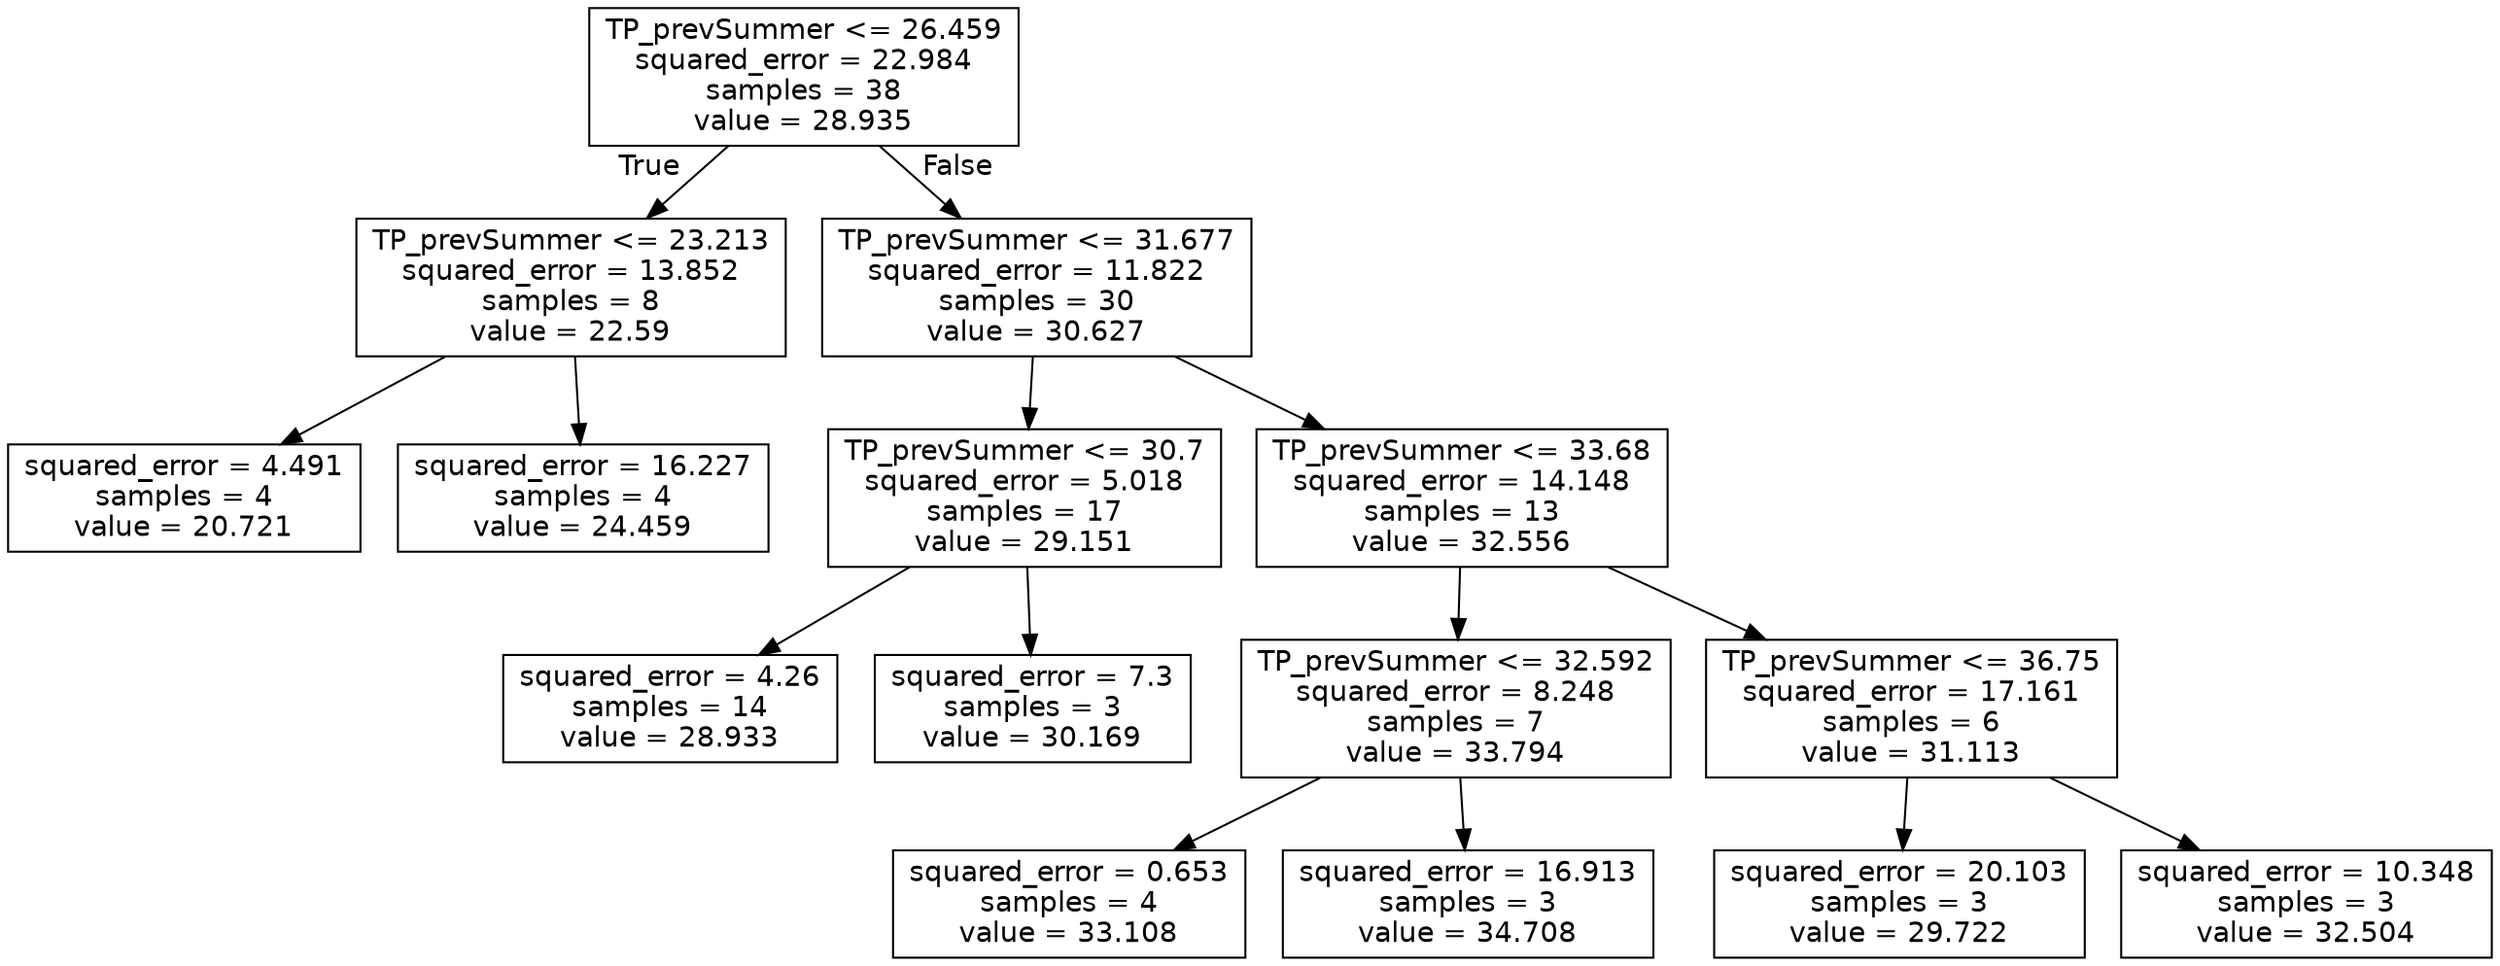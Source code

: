 digraph Tree {
node [shape=box, fontname="helvetica"] ;
edge [fontname="helvetica"] ;
0 [label="TP_prevSummer <= 26.459\nsquared_error = 22.984\nsamples = 38\nvalue = 28.935"] ;
1 [label="TP_prevSummer <= 23.213\nsquared_error = 13.852\nsamples = 8\nvalue = 22.59"] ;
0 -> 1 [labeldistance=2.5, labelangle=45, headlabel="True"] ;
5 [label="squared_error = 4.491\nsamples = 4\nvalue = 20.721"] ;
1 -> 5 ;
6 [label="squared_error = 16.227\nsamples = 4\nvalue = 24.459"] ;
1 -> 6 ;
2 [label="TP_prevSummer <= 31.677\nsquared_error = 11.822\nsamples = 30\nvalue = 30.627"] ;
0 -> 2 [labeldistance=2.5, labelangle=-45, headlabel="False"] ;
3 [label="TP_prevSummer <= 30.7\nsquared_error = 5.018\nsamples = 17\nvalue = 29.151"] ;
2 -> 3 ;
13 [label="squared_error = 4.26\nsamples = 14\nvalue = 28.933"] ;
3 -> 13 ;
14 [label="squared_error = 7.3\nsamples = 3\nvalue = 30.169"] ;
3 -> 14 ;
4 [label="TP_prevSummer <= 33.68\nsquared_error = 14.148\nsamples = 13\nvalue = 32.556"] ;
2 -> 4 ;
7 [label="TP_prevSummer <= 32.592\nsquared_error = 8.248\nsamples = 7\nvalue = 33.794"] ;
4 -> 7 ;
11 [label="squared_error = 0.653\nsamples = 4\nvalue = 33.108"] ;
7 -> 11 ;
12 [label="squared_error = 16.913\nsamples = 3\nvalue = 34.708"] ;
7 -> 12 ;
8 [label="TP_prevSummer <= 36.75\nsquared_error = 17.161\nsamples = 6\nvalue = 31.113"] ;
4 -> 8 ;
9 [label="squared_error = 20.103\nsamples = 3\nvalue = 29.722"] ;
8 -> 9 ;
10 [label="squared_error = 10.348\nsamples = 3\nvalue = 32.504"] ;
8 -> 10 ;
}
